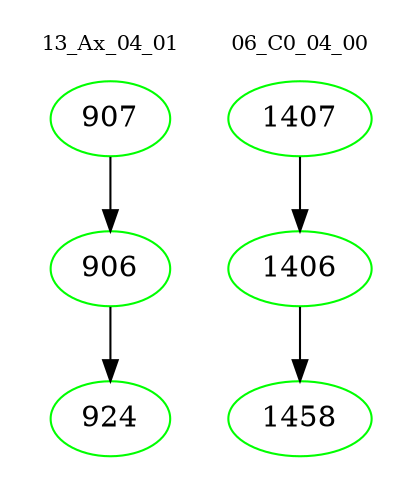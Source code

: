 digraph{
subgraph cluster_0 {
color = white
label = "13_Ax_04_01";
fontsize=10;
T0_907 [label="907", color="green"]
T0_907 -> T0_906 [color="black"]
T0_906 [label="906", color="green"]
T0_906 -> T0_924 [color="black"]
T0_924 [label="924", color="green"]
}
subgraph cluster_1 {
color = white
label = "06_C0_04_00";
fontsize=10;
T1_1407 [label="1407", color="green"]
T1_1407 -> T1_1406 [color="black"]
T1_1406 [label="1406", color="green"]
T1_1406 -> T1_1458 [color="black"]
T1_1458 [label="1458", color="green"]
}
}
